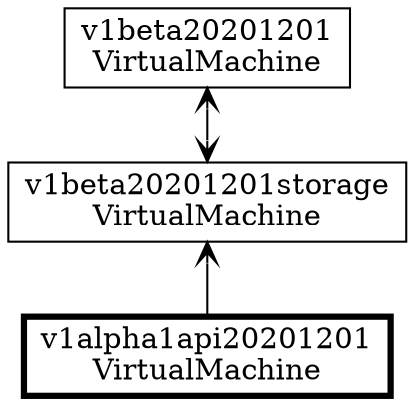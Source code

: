 graph {
    nodesep="1"

    node [shape=rect]
    v1beta20201201 [label="v1beta20201201\nVirtualMachine"]

    node [shape=rect]
    v1beta20201201storage [label="v1beta20201201storage\nVirtualMachine"]

    node [shape=rect, penwidth=3]
    v1alpha1api20201201storage [label="v1alpha1api20201201\nVirtualMachine"]

    edge [arrowhead=vee, arrowtail=vee, dir=both]
    v1beta20201201 -- v1beta20201201storage

    edge [arrowhead=none, arrowtail=vee, dir=both]
    v1beta20201201storage -- v1alpha1api20201201storage
}
